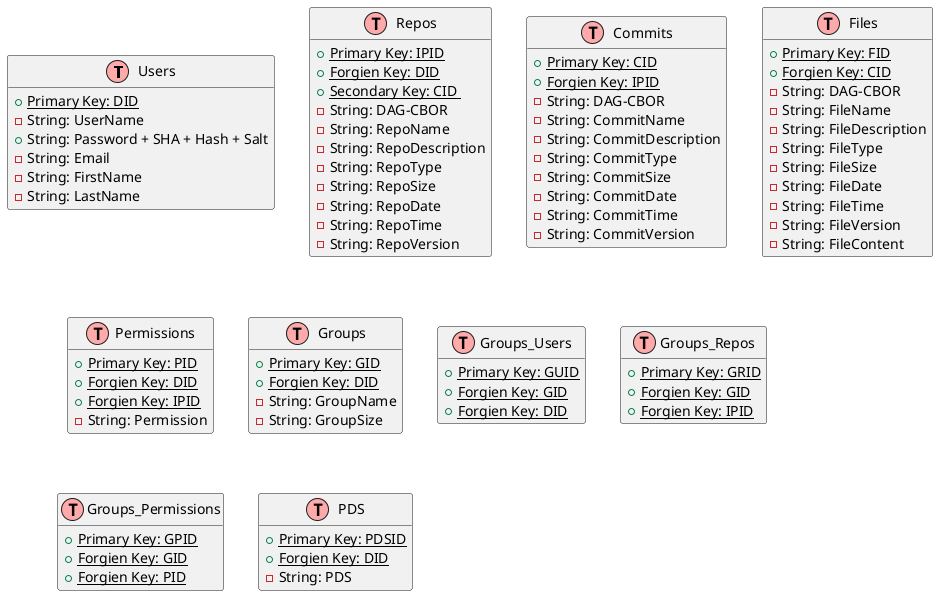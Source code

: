 @startuml nameData
!define table(x) class x << (T,#FFAAAA) >>
!define primary_key(x) <u>Primary Key: x</u>
!define forgien_key(x) <u>Forgien Key: x</u>
!define secondary_key(x)  <u>Secondary Key: x </u>
hide methods
hide stereotypes

table(Users) {
  + primary_key(DID)
  - String: UserName
  + String: Password + SHA + Hash + Salt
  - String: Email
  - String: FirstName
  - String: LastName
  
}
table(Repos)
{
  
  + primary_key(IPID)
  + forgien_key(DID)
  + secondary_key(CID)
  - String: DAG-CBOR
    - String: RepoName
    - String: RepoDescription
    - String: RepoType
    - String: RepoSize
    - String: RepoDate
    - String: RepoTime
    - String: RepoVersion



}
table(Commits)
{
  + primary_key(CID)
  + forgien_key(IPID)   
    - String: DAG-CBOR
    - String: CommitName
    - String: CommitDescription
    - String: CommitType
    - String: CommitSize
    - String: CommitDate
    - String: CommitTime
    - String: CommitVersion

}

table(Files)
{
  + primary_key(FID)
  + forgien_key(CID)
  - String: DAG-CBOR
    - String: FileName
    - String: FileDescription
    - String: FileType
    - String: FileSize
    - String: FileDate
    - String: FileTime
    - String: FileVersion
    - String: FileContent
}

table(Permissions)
{
  + primary_key(PID)
  + forgien_key(DID)
  + forgien_key(IPID)
  - String: Permission

}

table(Groups)
{
  + primary_key(GID)
  + forgien_key(DID)
  - String: GroupName
  - String: GroupSize
   

}

table(Groups_Users)
{
  + primary_key(GUID)
  + forgien_key(GID)
  + forgien_key(DID)
}

table(Groups_Repos)
{
  + primary_key(GRID)
  + forgien_key(GID)
  + forgien_key(IPID)
}

table(Groups_Permissions)
{
  + primary_key(GPID)
  + forgien_key(GID)
  + forgien_key(PID)
}

table(PDS)
{
  + primary_key(PDSID)
  + forgien_key(DID)
  - String: PDS

 
}








@enduml